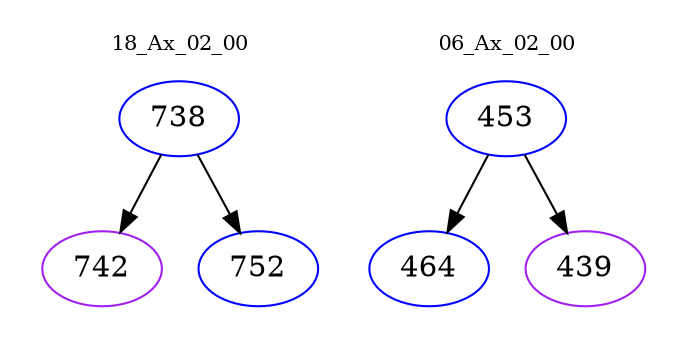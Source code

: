 digraph{
subgraph cluster_0 {
color = white
label = "18_Ax_02_00";
fontsize=10;
T0_738 [label="738", color="blue"]
T0_738 -> T0_742 [color="black"]
T0_742 [label="742", color="purple"]
T0_738 -> T0_752 [color="black"]
T0_752 [label="752", color="blue"]
}
subgraph cluster_1 {
color = white
label = "06_Ax_02_00";
fontsize=10;
T1_453 [label="453", color="blue"]
T1_453 -> T1_464 [color="black"]
T1_464 [label="464", color="blue"]
T1_453 -> T1_439 [color="black"]
T1_439 [label="439", color="purple"]
}
}
